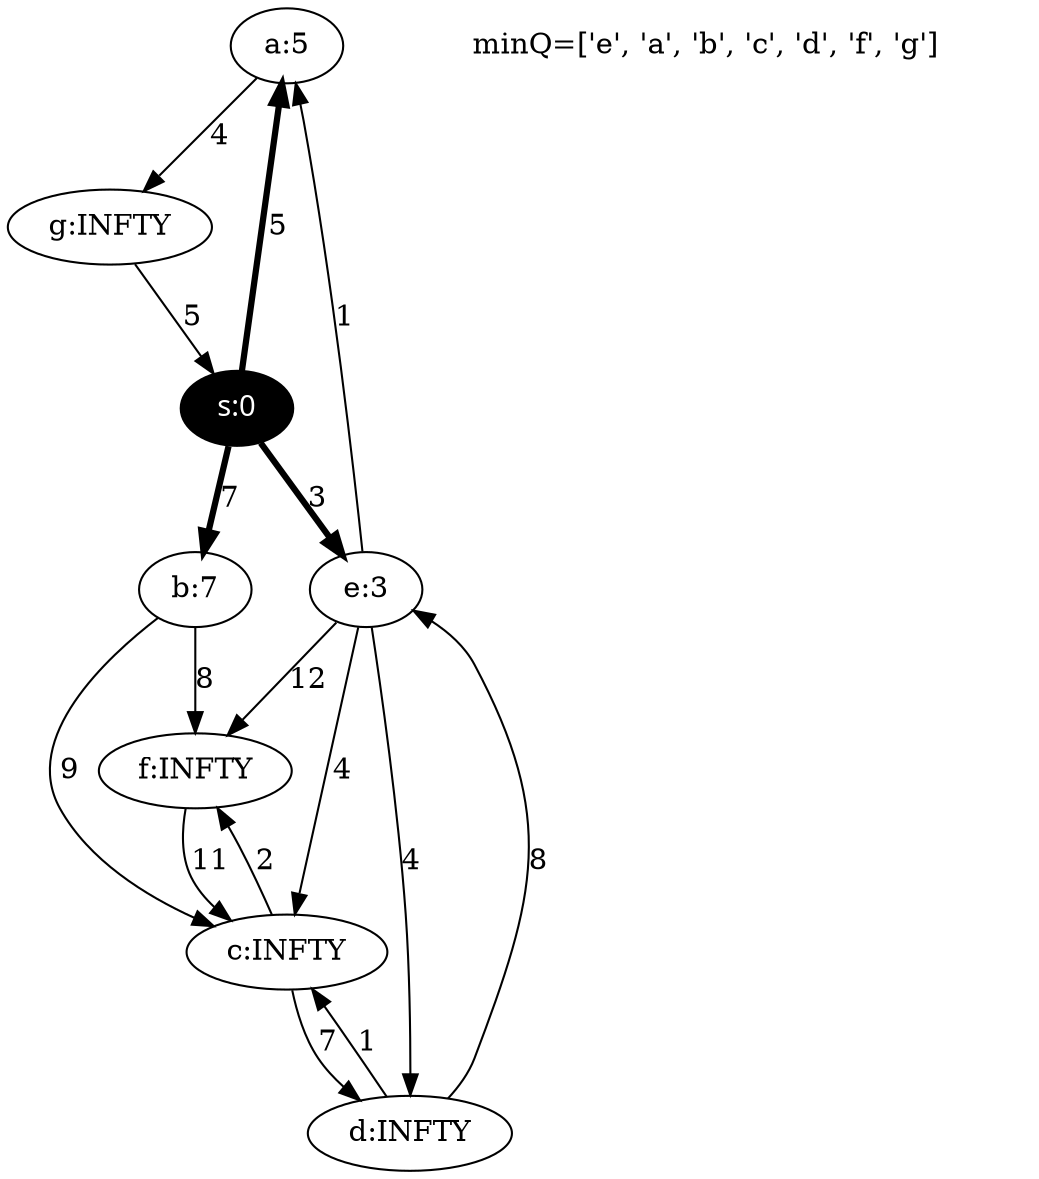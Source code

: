 Digraph {
a [ label="a:5" ];
b [ label="b:7" ];
c [ label="c:INFTY" ];
d [ label="d:INFTY" ];
e [ label="e:3" ];
f [ label="f:INFTY" ];
g [ label="g:INFTY" ];
s [ label="s:0" fontcolor=white style=filled fontname="time-bold" fillcolor=black ];
a->g[label="4", penwidth=1];
b->c[label="9", penwidth=1];
b->f[label="8", penwidth=1];
c->d[label="7", penwidth=1];
c->f[label="2", penwidth=1];
d->e[label="8", penwidth=1];
d->c[label="1", penwidth=1];
e->a[label="1", penwidth=1];
e->c[label="4", penwidth=1];
e->d[label="4", penwidth=1];
e->f[label="12", penwidth=1];
f->c[label="11", penwidth=1];
g->s[label="5", penwidth=1];
s->a[label="5", penwidth=3];
s->b[label="7", penwidth=3];
s->e[label="3", penwidth=3];
legend[label="minQ=['e', 'a', 'b', 'c', 'd', 'f', 'g']", color=white];
}